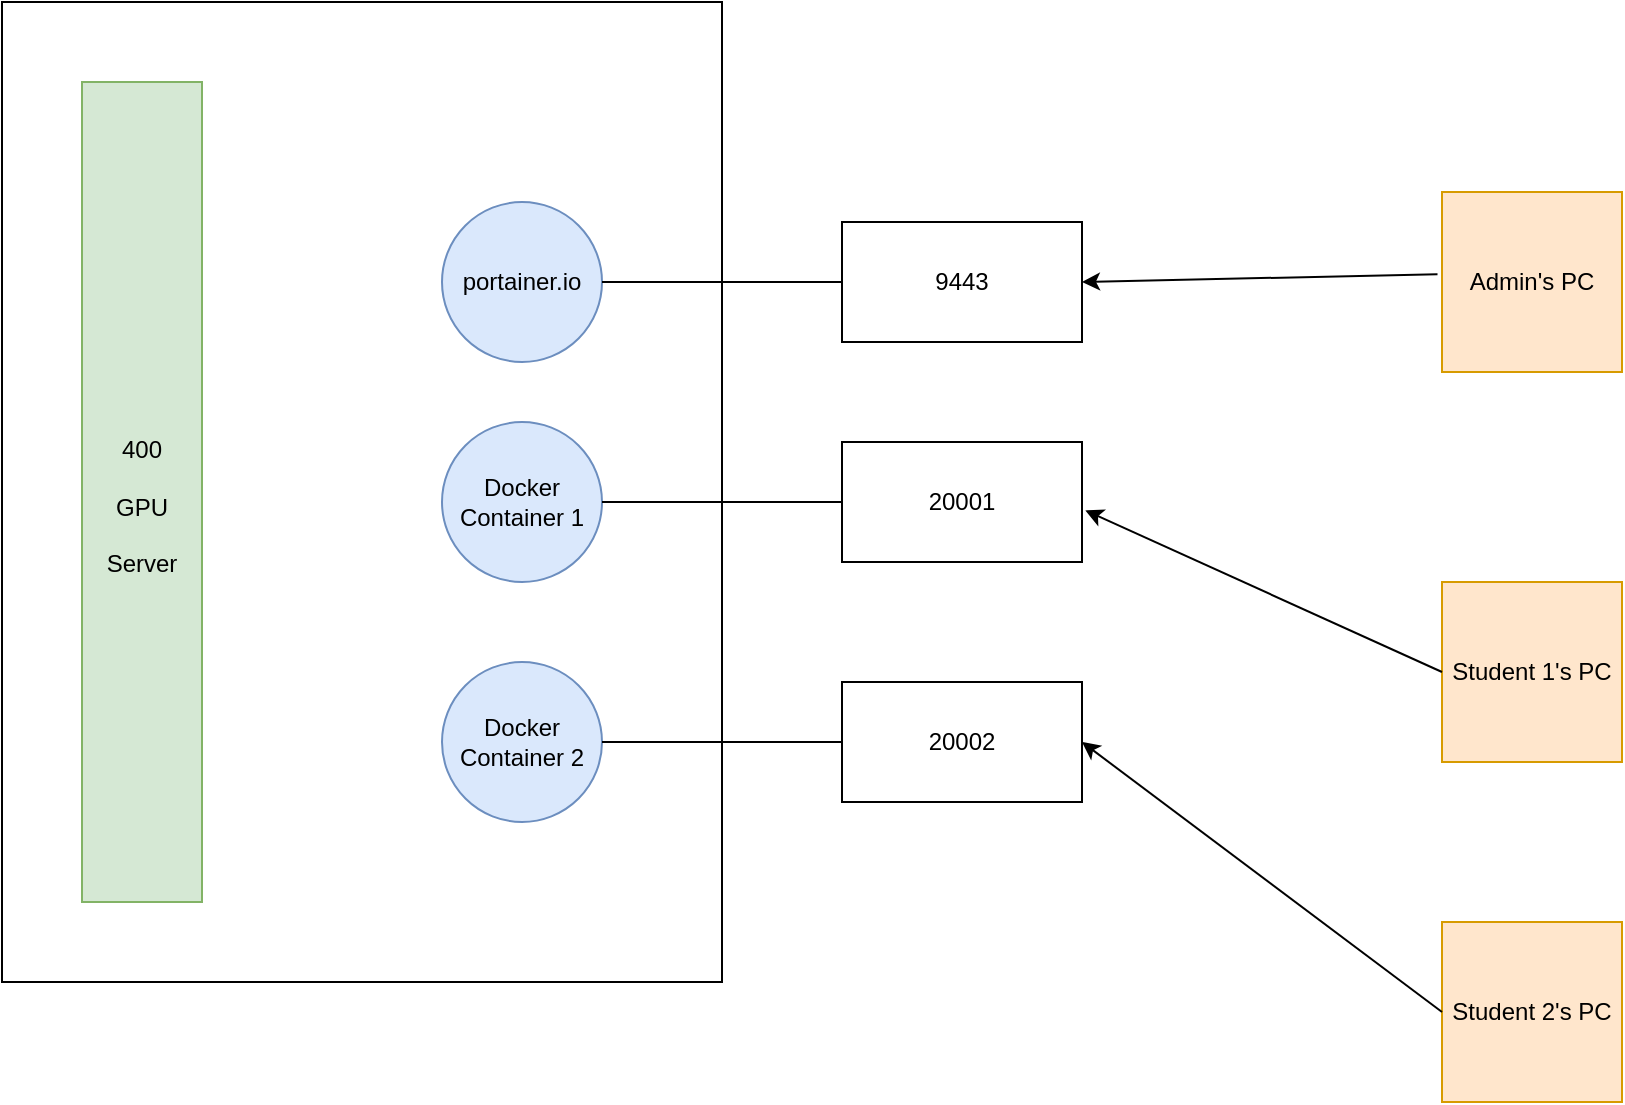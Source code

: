 <mxfile version="19.0.3" type="device"><diagram id="C5RBs43oDa-KdzZeNtuy" name="Page-1"><mxGraphModel dx="1178" dy="706" grid="1" gridSize="10" guides="1" tooltips="1" connect="1" arrows="1" fold="1" page="1" pageScale="1" pageWidth="827" pageHeight="1169" math="0" shadow="0"><root><mxCell id="WIyWlLk6GJQsqaUBKTNV-0"/><mxCell id="WIyWlLk6GJQsqaUBKTNV-1" parent="WIyWlLk6GJQsqaUBKTNV-0"/><mxCell id="egMKJFkO0vIveZ-LXaTp-1" value="Student 1's PC" style="whiteSpace=wrap;html=1;aspect=fixed;fillColor=#ffe6cc;strokeColor=#d79b00;" vertex="1" parent="WIyWlLk6GJQsqaUBKTNV-1"><mxGeometry x="790" y="450" width="90" height="90" as="geometry"/></mxCell><mxCell id="egMKJFkO0vIveZ-LXaTp-11" value="" style="rounded=0;whiteSpace=wrap;html=1;" vertex="1" parent="WIyWlLk6GJQsqaUBKTNV-1"><mxGeometry x="70" y="160" width="360" height="490" as="geometry"/></mxCell><mxCell id="egMKJFkO0vIveZ-LXaTp-2" value="portainer.io" style="ellipse;whiteSpace=wrap;html=1;aspect=fixed;fillColor=#dae8fc;strokeColor=#6c8ebf;" vertex="1" parent="WIyWlLk6GJQsqaUBKTNV-1"><mxGeometry x="290" y="260" width="80" height="80" as="geometry"/></mxCell><mxCell id="egMKJFkO0vIveZ-LXaTp-4" value="" style="endArrow=none;html=1;rounded=0;entryX=0;entryY=0.5;entryDx=0;entryDy=0;" edge="1" parent="WIyWlLk6GJQsqaUBKTNV-1" source="egMKJFkO0vIveZ-LXaTp-2" target="egMKJFkO0vIveZ-LXaTp-5"><mxGeometry width="50" height="50" relative="1" as="geometry"><mxPoint x="370" y="320" as="sourcePoint"/><mxPoint x="460" y="290" as="targetPoint"/></mxGeometry></mxCell><mxCell id="egMKJFkO0vIveZ-LXaTp-5" value="9443" style="rounded=0;whiteSpace=wrap;html=1;" vertex="1" parent="WIyWlLk6GJQsqaUBKTNV-1"><mxGeometry x="490" y="270" width="120" height="60" as="geometry"/></mxCell><mxCell id="egMKJFkO0vIveZ-LXaTp-6" value="Admin's PC" style="whiteSpace=wrap;html=1;aspect=fixed;fillColor=#ffe6cc;strokeColor=#d79b00;" vertex="1" parent="WIyWlLk6GJQsqaUBKTNV-1"><mxGeometry x="790" y="255" width="90" height="90" as="geometry"/></mxCell><mxCell id="egMKJFkO0vIveZ-LXaTp-7" value="Student 2's PC" style="whiteSpace=wrap;html=1;aspect=fixed;fillColor=#ffe6cc;strokeColor=#d79b00;" vertex="1" parent="WIyWlLk6GJQsqaUBKTNV-1"><mxGeometry x="790" y="620" width="90" height="90" as="geometry"/></mxCell><mxCell id="egMKJFkO0vIveZ-LXaTp-9" value="Docker&lt;br&gt;Container 1" style="ellipse;whiteSpace=wrap;html=1;aspect=fixed;fillColor=#dae8fc;strokeColor=#6c8ebf;" vertex="1" parent="WIyWlLk6GJQsqaUBKTNV-1"><mxGeometry x="290" y="370" width="80" height="80" as="geometry"/></mxCell><mxCell id="egMKJFkO0vIveZ-LXaTp-10" value="Docker&lt;br&gt;Container 2" style="ellipse;whiteSpace=wrap;html=1;aspect=fixed;fillColor=#dae8fc;strokeColor=#6c8ebf;" vertex="1" parent="WIyWlLk6GJQsqaUBKTNV-1"><mxGeometry x="290" y="490" width="80" height="80" as="geometry"/></mxCell><mxCell id="egMKJFkO0vIveZ-LXaTp-12" value="&lt;br&gt;400&lt;br&gt;&lt;br&gt;GPU&lt;br&gt;&lt;br&gt;Server" style="text;html=1;strokeColor=#82b366;fillColor=#d5e8d4;align=center;verticalAlign=middle;whiteSpace=wrap;rounded=0;" vertex="1" parent="WIyWlLk6GJQsqaUBKTNV-1"><mxGeometry x="110" y="200" width="60" height="410" as="geometry"/></mxCell><mxCell id="egMKJFkO0vIveZ-LXaTp-13" value="" style="endArrow=none;html=1;rounded=0;entryX=0;entryY=0.5;entryDx=0;entryDy=0;" edge="1" target="egMKJFkO0vIveZ-LXaTp-14" parent="WIyWlLk6GJQsqaUBKTNV-1"><mxGeometry width="50" height="50" relative="1" as="geometry"><mxPoint x="370" y="410" as="sourcePoint"/><mxPoint x="460" y="400" as="targetPoint"/></mxGeometry></mxCell><mxCell id="egMKJFkO0vIveZ-LXaTp-14" value="20001" style="rounded=0;whiteSpace=wrap;html=1;" vertex="1" parent="WIyWlLk6GJQsqaUBKTNV-1"><mxGeometry x="490" y="380" width="120" height="60" as="geometry"/></mxCell><mxCell id="egMKJFkO0vIveZ-LXaTp-21" value="" style="endArrow=none;html=1;rounded=0;entryX=0;entryY=0.5;entryDx=0;entryDy=0;" edge="1" target="egMKJFkO0vIveZ-LXaTp-22" parent="WIyWlLk6GJQsqaUBKTNV-1"><mxGeometry width="50" height="50" relative="1" as="geometry"><mxPoint x="370" y="530" as="sourcePoint"/><mxPoint x="460" y="520" as="targetPoint"/></mxGeometry></mxCell><mxCell id="egMKJFkO0vIveZ-LXaTp-22" value="20002" style="rounded=0;whiteSpace=wrap;html=1;" vertex="1" parent="WIyWlLk6GJQsqaUBKTNV-1"><mxGeometry x="490" y="500" width="120" height="60" as="geometry"/></mxCell><mxCell id="egMKJFkO0vIveZ-LXaTp-23" value="" style="endArrow=classic;html=1;rounded=0;entryX=1.014;entryY=0.57;entryDx=0;entryDy=0;entryPerimeter=0;exitX=0;exitY=0.5;exitDx=0;exitDy=0;" edge="1" parent="WIyWlLk6GJQsqaUBKTNV-1" source="egMKJFkO0vIveZ-LXaTp-1" target="egMKJFkO0vIveZ-LXaTp-14"><mxGeometry width="50" height="50" relative="1" as="geometry"><mxPoint x="500" y="430" as="sourcePoint"/><mxPoint x="550" y="380" as="targetPoint"/></mxGeometry></mxCell><mxCell id="egMKJFkO0vIveZ-LXaTp-24" value="" style="endArrow=classic;html=1;rounded=0;exitX=0;exitY=0.5;exitDx=0;exitDy=0;entryX=1;entryY=0.5;entryDx=0;entryDy=0;" edge="1" parent="WIyWlLk6GJQsqaUBKTNV-1" source="egMKJFkO0vIveZ-LXaTp-7" target="egMKJFkO0vIveZ-LXaTp-22"><mxGeometry width="50" height="50" relative="1" as="geometry"><mxPoint x="500" y="430" as="sourcePoint"/><mxPoint x="550" y="380" as="targetPoint"/></mxGeometry></mxCell><mxCell id="egMKJFkO0vIveZ-LXaTp-25" value="" style="endArrow=classic;html=1;rounded=0;exitX=-0.025;exitY=0.457;exitDx=0;exitDy=0;exitPerimeter=0;entryX=1;entryY=0.5;entryDx=0;entryDy=0;" edge="1" parent="WIyWlLk6GJQsqaUBKTNV-1" source="egMKJFkO0vIveZ-LXaTp-6" target="egMKJFkO0vIveZ-LXaTp-5"><mxGeometry width="50" height="50" relative="1" as="geometry"><mxPoint x="660" y="240" as="sourcePoint"/><mxPoint x="710" y="190" as="targetPoint"/></mxGeometry></mxCell></root></mxGraphModel></diagram></mxfile>